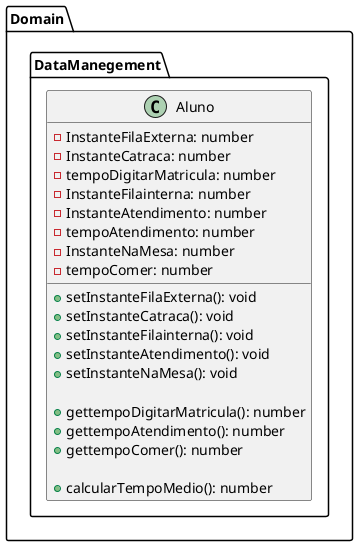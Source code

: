@startuml FilaInterna/Aluno
    package Domain.DataManegement{
        class Aluno {
            - InstanteFilaExterna: number
            - InstanteCatraca: number
            - tempoDigitarMatricula: number
            - InstanteFilainterna: number
            - InstanteAtendimento: number
            - tempoAtendimento: number
            - InstanteNaMesa: number
            - tempoComer: number

            + setInstanteFilaExterna(): void
            + setInstanteCatraca(): void
            + setInstanteFilainterna(): void
            + setInstanteAtendimento(): void
            + setInstanteNaMesa(): void
            
            + gettempoDigitarMatricula(): number
            + gettempoAtendimento(): number
            + gettempoComer(): number
            
            + calcularTempoMedio(): number
        }
    }
@endumlS